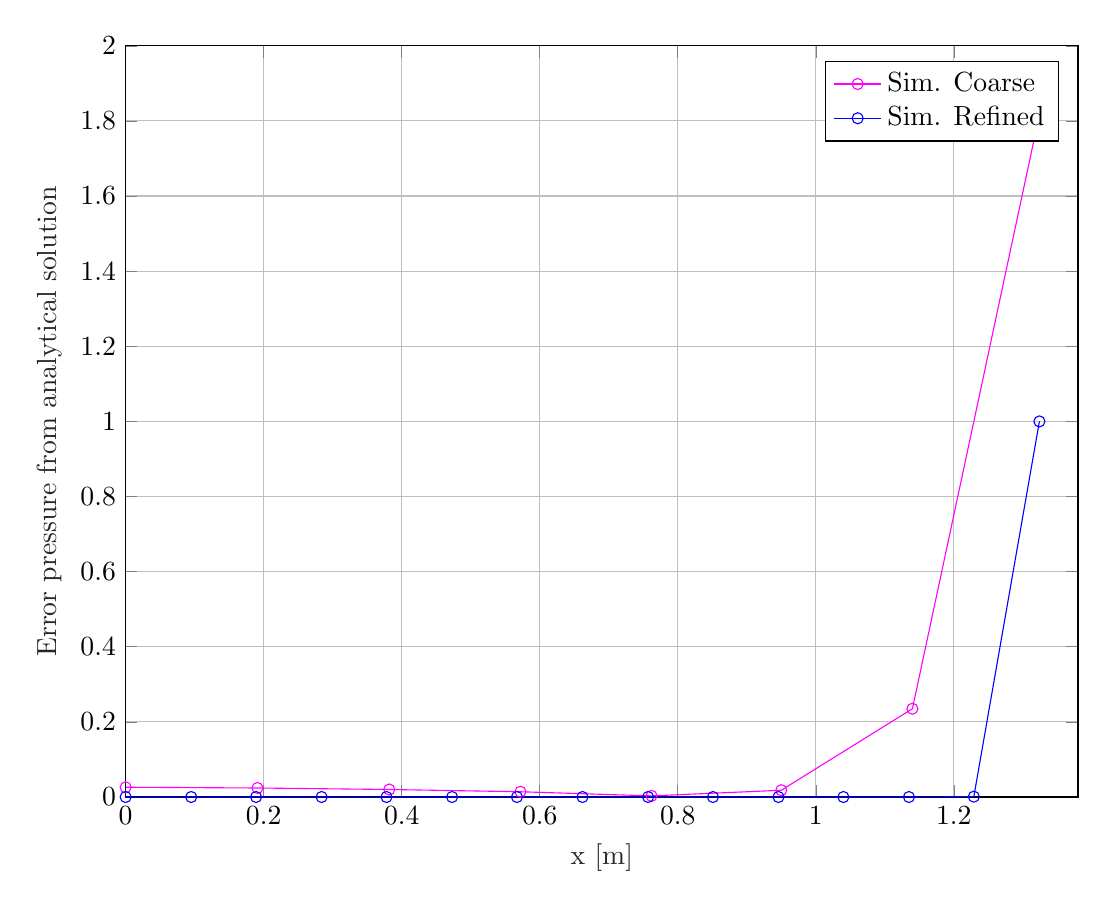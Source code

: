 \definecolor{mycolor1}{rgb}{1.0,0.0,1.0}%
%
\begin{tikzpicture}

\begin{axis}[%
width=4.762in,
height=3.756in,
at={(0.799in,0.507in)},
scale only axis,
xmin=0,
xmax=1.38,
xlabel style={font=\color{white!15!black}},
xlabel={x [m]},
ymin=0,
ymax=2,
ylabel style={font=\color{white!15!black}},
ylabel={Error pressure from analytical solution},
axis background/.style={fill=white},
xmajorgrids,
ymajorgrids,
legend style={legend cell align=left, align=left, legend plot pos=left, draw=black}
]
\addplot [color=mycolor1, mark=o, mark options={solid, mycolor1}]
  table[row sep=crcr]{%
0	0.026\\
0.191	0.024\\
0.382	0.02\\
0.572	0.014\\
0.762	0.003\\
0.95	0.018\\
1.14	0.235\\
1.32	1.782\\
};
\addlegendentry{Sim. Coarse}

\addplot [color=blue, mark=o, mark options={solid, blue}]
  table[row sep=crcr]{%
0.	0.0 	\\
0.095	0.0 	\\
0.189	0.0 	\\
0.284	0.0 	\\
0.378	0.0 	\\
0.473	0.0 	\\
0.567	0.0 	\\
0.662	0.0 	\\
0.757	0.0 	\\
0.851	0.0 	\\
0.946	0.0 	\\
1.04	0.0 	\\
1.135	0.0 	\\
1.229	0.001 	\\
1.324	1.0	\\
};
\addlegendentry{Sim. Refined}

\end{axis}
\end{tikzpicture}%

